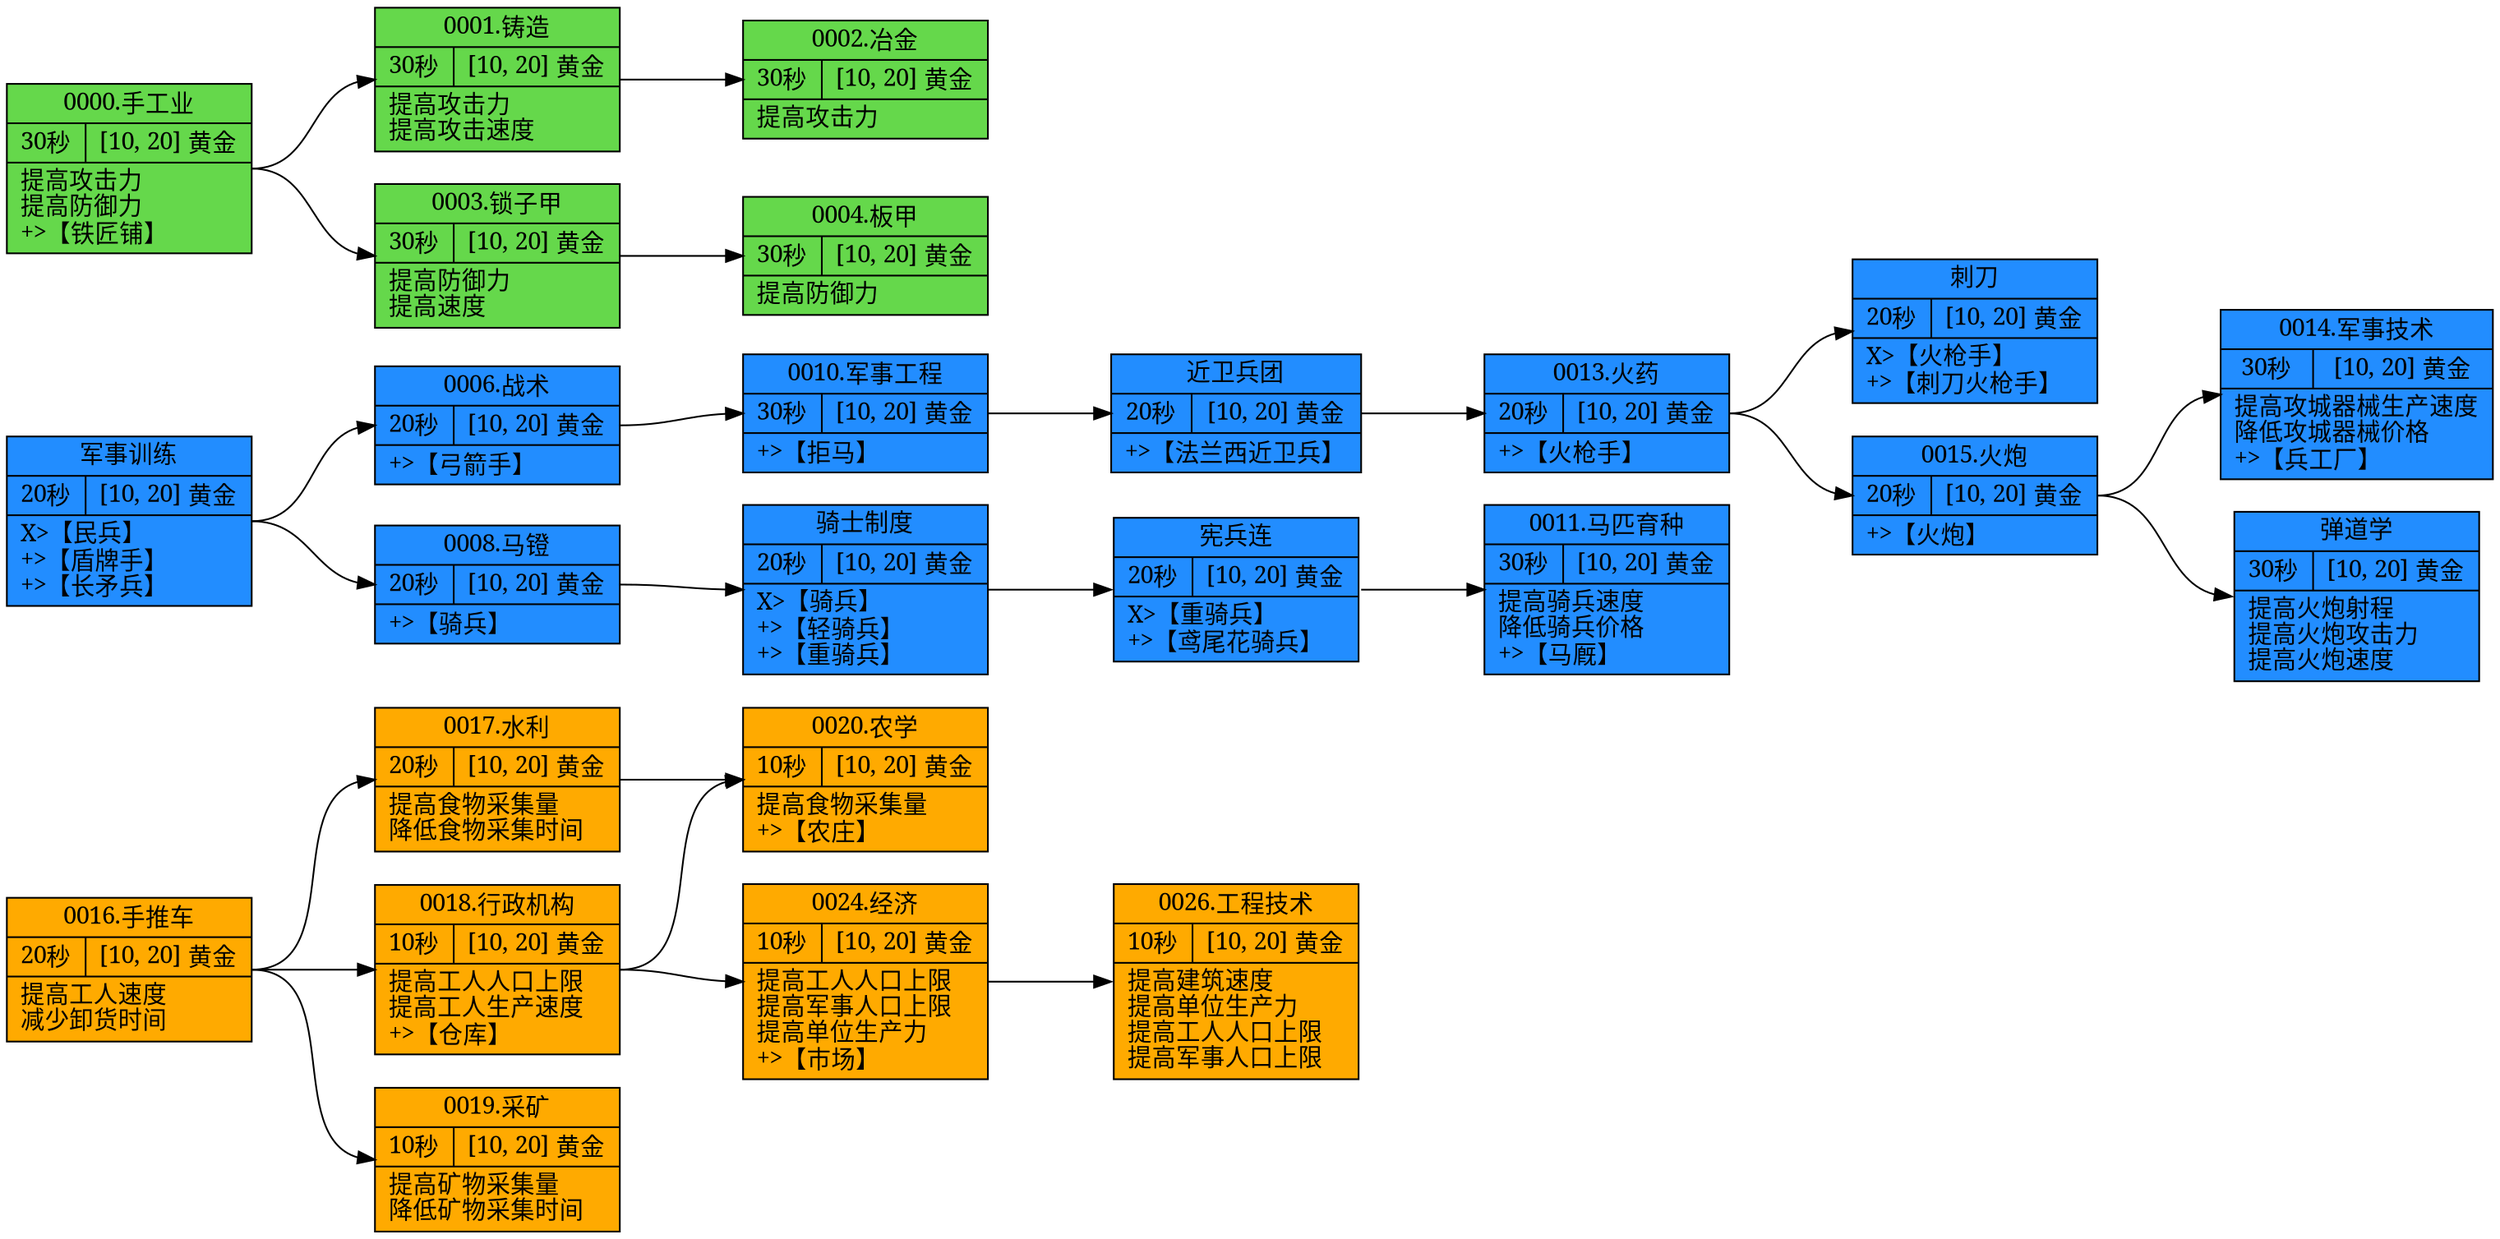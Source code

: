 digraph G {
	rankdir=LR ranksep=1
	"0016.手推车" [label="0016.手推车|{<f0>20秒| <f1>[10, 20] 黄金 }|提高工人速度\l减少卸货时间\l" fillcolor="#ffaa00" fontname=SimSun shape=record style=filled]
	"0017.水利" [label="0017.水利|{<f0>20秒| <f1>[10, 20] 黄金 }|提高食物采集量\l降低食物采集时间\l" fillcolor="#ffaa00" fontname=SimSun shape=record style=filled]
	"0016.手推车":e -> "0017.水利":w [len=2.00]
	"0018.行政机构" [label="0018.行政机构|{<f0>10秒| <f1>[10, 20] 黄金 }|提高工人人口上限\l提高工人生产速度\l\+\>【仓库】\l" fillcolor="#ffaa00" fontname=SimSun shape=record style=filled]
	"0016.手推车":e -> "0018.行政机构":w [len=2.00]
	"0019.采矿" [label="0019.采矿|{<f0>10秒| <f1>[10, 20] 黄金 }|提高矿物采集量\l降低矿物采集时间\l" fillcolor="#ffaa00" fontname=SimSun shape=record style=filled]
	"0016.手推车":e -> "0019.采矿":w [len=2.00]
	"0020.农学" [label="0020.农学|{<f0>10秒| <f1>[10, 20] 黄金 }|提高食物采集量\l\+\>【农庄】\l" fillcolor="#ffaa00" fontname=SimSun shape=record style=filled]
	"0017.水利":e -> "0020.农学":w [len=2.00]
	"0018.行政机构":e -> "0020.农学":w [len=2.00]
	"0024.经济" [label="0024.经济|{<f0>10秒| <f1>[10, 20] 黄金 }|提高工人人口上限\l提高军事人口上限\l提高单位生产力\l\+\>【市场】\l" fillcolor="#ffaa00" fontname=SimSun shape=record style=filled]
	"0018.行政机构":e -> "0024.经济":w [len=2.00]
	"0026.工程技术" [label="0026.工程技术|{<f0>10秒| <f1>[10, 20] 黄金 }|提高建筑速度\l提高单位生产力\l提高工人人口上限\l提高军事人口上限\l" fillcolor="#ffaa00" fontname=SimSun shape=record style=filled]
	"0024.经济":e -> "0026.工程技术":w [len=2.00]
	"军事训练" [label="军事训练|{<f0>20秒| <f1>[10, 20] 黄金 }|\X\>【民兵】\l\+\>【盾牌手】\l\+\>【长矛兵】\l" fillcolor="#228dff" fontname=SimSun shape=record style=filled]
	"0006.战术" [label="0006.战术|{<f0>20秒| <f1>[10, 20] 黄金 }|\+\>【弓箭手】\l" fillcolor="#228dff" fontname=SimSun shape=record style=filled]
	"军事训练":e -> "0006.战术":w [len=2.00]
	"0008.马镫" [label="0008.马镫|{<f0>20秒| <f1>[10, 20] 黄金 }|\+\>【骑兵】\l" fillcolor="#228dff" fontname=SimSun shape=record style=filled]
	"军事训练":e -> "0008.马镫":w [len=2.00]
	"骑士制度" [label="骑士制度|{<f0>20秒| <f1>[10, 20] 黄金 }|\X\>【骑兵】\l\+\>【轻骑兵】\l\+\>【重骑兵】\l" fillcolor="#228dff" fontname=SimSun shape=record style=filled]
	"0008.马镫":e -> "骑士制度":w [len=2.00]
	"宪兵连" [label="宪兵连|{<f0>20秒| <f1>[10, 20] 黄金 }|\X\>【重骑兵】\l\+\>【鸢尾花骑兵】\l" fillcolor="#228dff" fontname=SimSun shape=record style=filled]
	"骑士制度":e -> "宪兵连":w [len=2.00]
	"0010.军事工程" [label="0010.军事工程|{<f0>30秒| <f1>[10, 20] 黄金 }|\+\>【拒马】\l" fillcolor="#228dff" fontname=SimSun shape=record style=filled]
	"0006.战术":e -> "0010.军事工程":w [len=2.00]
	"近卫兵团" [label="近卫兵团|{<f0>20秒| <f1>[10, 20] 黄金 }|\+\>【法兰西近卫兵】\l" fillcolor="#228dff" fontname=SimSun shape=record style=filled]
	"0010.军事工程":e -> "近卫兵团":w [len=2.00]
	"0013.火药" [label="0013.火药|{<f0>20秒| <f1>[10, 20] 黄金 }|\+\>【火枪手】\l" fillcolor="#228dff" fontname=SimSun shape=record style=filled]
	"近卫兵团":e -> "0013.火药":w [len=2.00]
	"刺刀" [label="刺刀|{<f0>20秒| <f1>[10, 20] 黄金 }|\X\>【火枪手】\l\+\>【刺刀火枪手】\l" fillcolor="#228dff" fontname=SimSun shape=record style=filled]
	"0013.火药":e -> "刺刀":w [len=2.00]
	"0015.火炮" [label="0015.火炮|{<f0>20秒| <f1>[10, 20] 黄金 }|\+\>【火炮】\l" fillcolor="#228dff" fontname=SimSun shape=record style=filled]
	"0013.火药":e -> "0015.火炮":w [len=2.00]
	"0011.马匹育种" [label="0011.马匹育种|{<f0>30秒| <f1>[10, 20] 黄金 }|提高骑兵速度\l降低骑兵价格\l\+\>【马厩】\l" fillcolor="#228dff" fontname=SimSun shape=record style=filled]
	"宪兵连":e -> "0011.马匹育种":w [len=2.00]
	"0014.军事技术" [label="0014.军事技术|{<f0>30秒| <f1>[10, 20] 黄金 }|提高攻城器械生产速度\l降低攻城器械价格\l\+\>【兵工厂】\l" fillcolor="#228dff" fontname=SimSun shape=record style=filled]
	"0015.火炮":e -> "0014.军事技术":w [len=2.00]
	"弹道学" [label="弹道学|{<f0>30秒| <f1>[10, 20] 黄金 }|提高火炮射程\l提高火炮攻击力\l提高火炮速度\l" fillcolor="#228dff" fontname=SimSun shape=record style=filled]
	"0015.火炮":e -> "弹道学":w [len=2.00]
	"0000.手工业" [label="0000.手工业|{<f0>30秒| <f1>[10, 20] 黄金 }|提高攻击力\l提高防御力\l\+\>【铁匠铺】\l" fillcolor="#65d84b" fontname=SimSun shape=record style=filled]
	"0001.铸造" [label="0001.铸造|{<f0>30秒| <f1>[10, 20] 黄金 }|提高攻击力\l提高攻击速度\l" fillcolor="#65d84b" fontname=SimSun shape=record style=filled]
	"0000.手工业":e -> "0001.铸造":w [len=2.00]
	"0002.冶金" [label="0002.冶金|{<f0>30秒| <f1>[10, 20] 黄金 }|提高攻击力\l" fillcolor="#65d84b" fontname=SimSun shape=record style=filled]
	"0001.铸造":e -> "0002.冶金":w [len=2.00]
	"0003.锁子甲" [label="0003.锁子甲|{<f0>30秒| <f1>[10, 20] 黄金 }|提高防御力\l提高速度\l" fillcolor="#65d84b" fontname=SimSun shape=record style=filled]
	"0000.手工业":e -> "0003.锁子甲":w [len=2.00]
	"0004.板甲" [label="0004.板甲|{<f0>30秒| <f1>[10, 20] 黄金 }|提高防御力\l" fillcolor="#65d84b" fontname=SimSun shape=record style=filled]
	"0003.锁子甲":e -> "0004.板甲":w [len=2.00]
}
